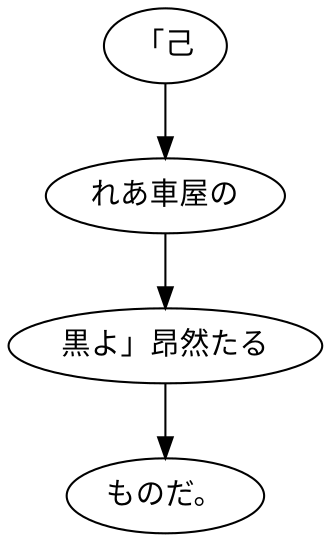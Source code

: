digraph graph212 {
	node0 [label="「己"];
	node1 [label="れあ車屋の"];
	node2 [label="黒よ」昂然たる"];
	node3 [label="ものだ。"];
	node0 -> node1;
	node1 -> node2;
	node2 -> node3;
}
